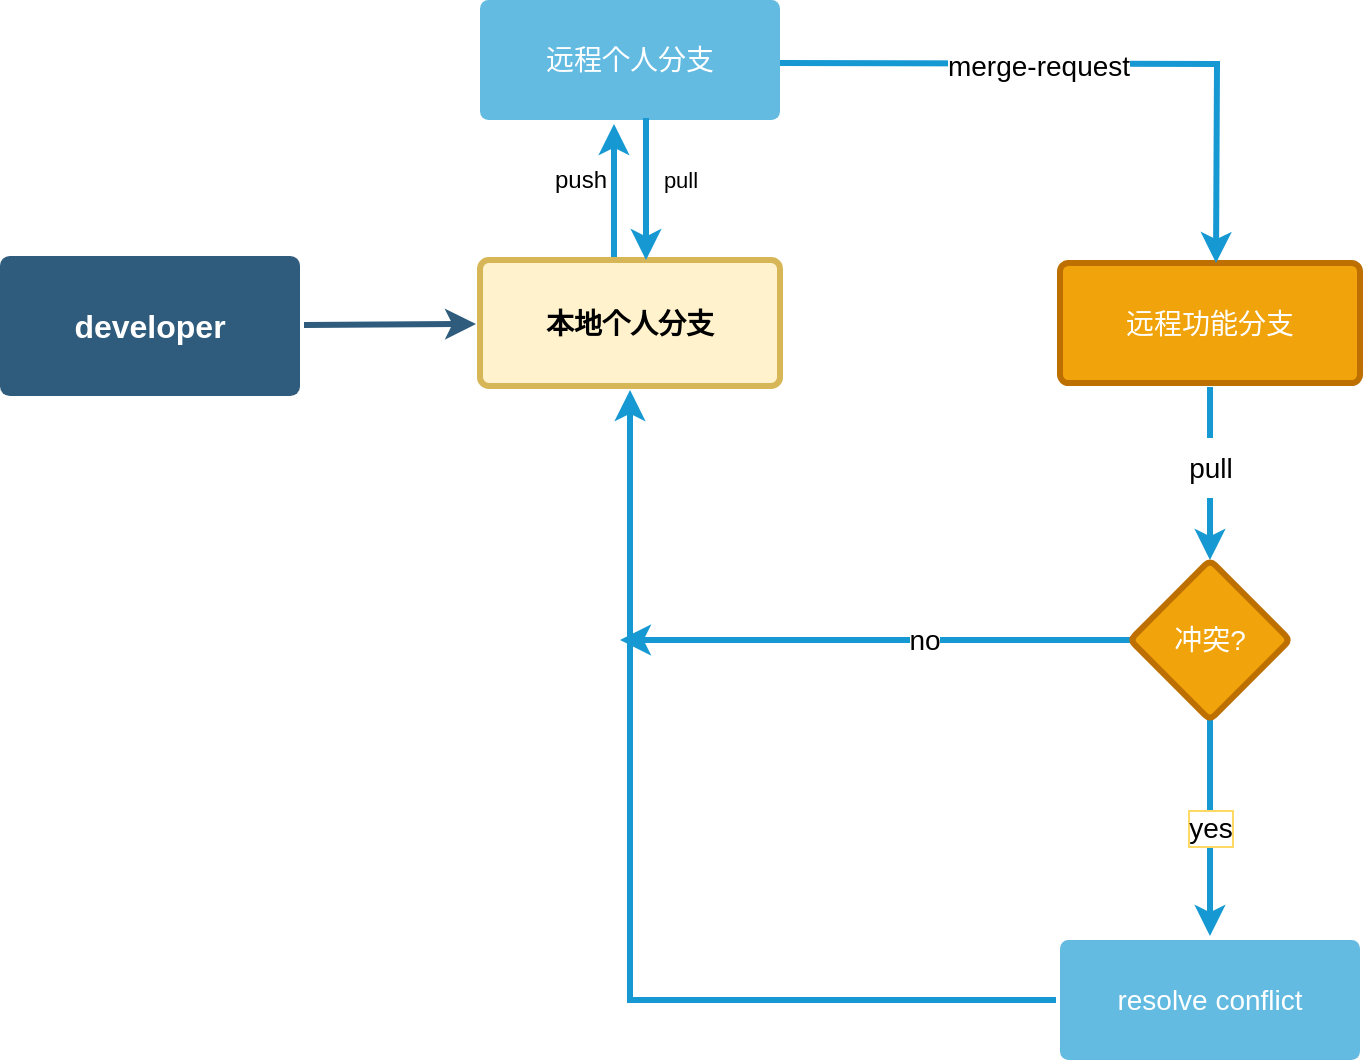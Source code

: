 <mxfile version="20.0.4" type="github">
  <diagram id="6a731a19-8d31-9384-78a2-239565b7b9f0" name="Page-1">
    <mxGraphModel dx="1422" dy="762" grid="1" gridSize="10" guides="1" tooltips="1" connect="1" arrows="1" fold="1" page="1" pageScale="1" pageWidth="1169" pageHeight="827" background="none" math="0" shadow="0">
      <root>
        <mxCell id="0" />
        <mxCell id="1" parent="0" />
        <mxCell id="1747" value="" style="edgeStyle=none;rounded=0;jumpStyle=none;html=1;shadow=0;labelBackgroundColor=none;startArrow=none;startFill=0;endArrow=classic;endFill=1;jettySize=auto;orthogonalLoop=1;strokeColor=#2F5B7C;strokeWidth=3;fontFamily=Helvetica;fontSize=16;fontColor=#23445D;spacing=5;" parent="1" source="1749" target="1760" edge="1">
          <mxGeometry relative="1" as="geometry" />
        </mxCell>
        <mxCell id="1749" value="developer" style="rounded=1;whiteSpace=wrap;html=1;shadow=0;labelBackgroundColor=none;strokeColor=none;strokeWidth=3;fillColor=#2F5B7C;fontFamily=Helvetica;fontSize=16;fontColor=#FFFFFF;align=center;fontStyle=1;spacing=5;arcSize=7;perimeterSpacing=2;" parent="1" vertex="1">
          <mxGeometry x="140" y="318" width="150" height="70" as="geometry" />
        </mxCell>
        <mxCell id="1758" value="" style="edgeStyle=none;rounded=0;jumpStyle=none;html=1;shadow=0;labelBackgroundColor=none;startArrow=none;startFill=0;endArrow=classic;endFill=1;jettySize=auto;orthogonalLoop=1;strokeColor=#1699D3;strokeWidth=3;fontFamily=Helvetica;fontSize=14;fontColor=#FFFFFF;spacing=5;entryX=0.448;entryY=1;entryDx=0;entryDy=0;exitX=0.448;exitY=0.015;exitDx=0;exitDy=0;entryPerimeter=0;exitPerimeter=0;" parent="1" source="1760" target="1762" edge="1">
          <mxGeometry relative="1" as="geometry">
            <mxPoint x="450" y="320" as="sourcePoint" />
            <mxPoint x="450" y="260" as="targetPoint" />
          </mxGeometry>
        </mxCell>
        <mxCell id="1760" value="本地个人分支" style="rounded=1;whiteSpace=wrap;html=1;shadow=0;labelBackgroundColor=none;strokeColor=#d6b656;strokeWidth=3;fillColor=#fff2cc;fontFamily=Helvetica;fontSize=14;align=center;spacing=5;fontStyle=1;arcSize=7;perimeterSpacing=2;" parent="1" vertex="1">
          <mxGeometry x="380" y="320" width="150" height="63" as="geometry" />
        </mxCell>
        <mxCell id="DgxcFz9JLEtHBifdvHop-1800" value="" style="edgeStyle=orthogonalEdgeStyle;rounded=0;orthogonalLoop=1;jettySize=auto;html=1;labelBorderColor=#FFD966;fontSize=14;fontColor=#000000;strokeColor=#1699D3;strokeWidth=3;startArrow=none;" edge="1" parent="1" source="DgxcFz9JLEtHBifdvHop-1801" target="DgxcFz9JLEtHBifdvHop-1799">
          <mxGeometry relative="1" as="geometry" />
        </mxCell>
        <mxCell id="1761" value="远程功能分支" style="rounded=1;whiteSpace=wrap;html=1;shadow=0;labelBackgroundColor=none;strokeColor=#BD7000;strokeWidth=3;fillColor=#f0a30a;fontFamily=Helvetica;fontSize=14;fontColor=#FFFFFF;align=center;spacing=5;arcSize=7;perimeterSpacing=2;" parent="1" vertex="1">
          <mxGeometry x="670" y="321.5" width="150" height="60" as="geometry" />
        </mxCell>
        <mxCell id="DgxcFz9JLEtHBifdvHop-1792" style="edgeStyle=orthogonalEdgeStyle;rounded=0;orthogonalLoop=1;jettySize=auto;html=1;labelBorderColor=#FFD966;fontSize=14;fontColor=#000000;strokeWidth=3;strokeColor=#1699D3;" edge="1" parent="1">
          <mxGeometry relative="1" as="geometry">
            <mxPoint x="748" y="321.5" as="targetPoint" />
            <mxPoint x="530" y="221.5" as="sourcePoint" />
          </mxGeometry>
        </mxCell>
        <mxCell id="DgxcFz9JLEtHBifdvHop-1793" value="merge-request" style="edgeLabel;html=1;align=center;verticalAlign=middle;resizable=0;points=[];fontSize=14;fontColor=#000000;" vertex="1" connectable="0" parent="DgxcFz9JLEtHBifdvHop-1792">
          <mxGeometry x="-0.189" y="-1" relative="1" as="geometry">
            <mxPoint as="offset" />
          </mxGeometry>
        </mxCell>
        <mxCell id="1762" value="远程个人分支" style="rounded=1;whiteSpace=wrap;html=1;shadow=0;labelBackgroundColor=none;strokeColor=none;strokeWidth=3;fillColor=#64bbe2;fontFamily=Helvetica;fontSize=14;fontColor=#FFFFFF;align=center;spacing=5;arcSize=7;perimeterSpacing=2;" parent="1" vertex="1">
          <mxGeometry x="380" y="190" width="150" height="60" as="geometry" />
        </mxCell>
        <mxCell id="DgxcFz9JLEtHBifdvHop-1782" value="" style="edgeStyle=none;rounded=0;jumpStyle=none;html=1;shadow=0;labelBackgroundColor=none;startArrow=none;startFill=0;endArrow=classic;endFill=1;jettySize=auto;orthogonalLoop=1;strokeColor=#1699D3;strokeWidth=3;fontFamily=Helvetica;fontSize=14;fontColor=#FFFFFF;spacing=5;entryX=0.552;entryY=0.03;entryDx=0;entryDy=0;entryPerimeter=0;exitX=0.552;exitY=0.953;exitDx=0;exitDy=0;exitPerimeter=0;verticalAlign=middle;" edge="1" parent="1" source="1762" target="1760">
          <mxGeometry relative="1" as="geometry">
            <mxPoint x="470" y="260" as="sourcePoint" />
            <mxPoint x="460" y="330" as="targetPoint" />
          </mxGeometry>
        </mxCell>
        <mxCell id="DgxcFz9JLEtHBifdvHop-1786" value="pull" style="edgeLabel;html=1;align=center;verticalAlign=middle;resizable=0;points=[];" vertex="1" connectable="0" parent="DgxcFz9JLEtHBifdvHop-1782">
          <mxGeometry x="0.417" y="2" relative="1" as="geometry">
            <mxPoint x="15" y="-20" as="offset" />
          </mxGeometry>
        </mxCell>
        <mxCell id="DgxcFz9JLEtHBifdvHop-1784" value="push" style="text;html=1;align=center;verticalAlign=middle;resizable=0;points=[];autosize=1;strokeColor=none;fillColor=none;" vertex="1" parent="1">
          <mxGeometry x="405" y="265" width="50" height="30" as="geometry" />
        </mxCell>
        <mxCell id="DgxcFz9JLEtHBifdvHop-1798" style="edgeStyle=orthogonalEdgeStyle;rounded=0;orthogonalLoop=1;jettySize=auto;html=1;entryX=0.5;entryY=1;entryDx=0;entryDy=0;labelBorderColor=#FFD966;fontSize=14;fontColor=#000000;strokeColor=#1699D3;strokeWidth=3;" edge="1" parent="1" source="DgxcFz9JLEtHBifdvHop-1795" target="1760">
          <mxGeometry relative="1" as="geometry" />
        </mxCell>
        <mxCell id="DgxcFz9JLEtHBifdvHop-1795" value="resolve&amp;nbsp;conflict" style="rounded=1;whiteSpace=wrap;html=1;shadow=0;labelBackgroundColor=none;strokeColor=none;strokeWidth=3;fillColor=#64bbe2;fontFamily=Helvetica;fontSize=14;fontColor=#FFFFFF;align=center;spacing=5;arcSize=7;perimeterSpacing=2;" vertex="1" parent="1">
          <mxGeometry x="670" y="660" width="150" height="60" as="geometry" />
        </mxCell>
        <mxCell id="DgxcFz9JLEtHBifdvHop-1803" value="yes" style="edgeStyle=orthogonalEdgeStyle;rounded=0;orthogonalLoop=1;jettySize=auto;html=1;labelBorderColor=#FFD966;fontSize=14;fontColor=#000000;strokeColor=#1699D3;strokeWidth=3;" edge="1" parent="1" source="DgxcFz9JLEtHBifdvHop-1799" target="DgxcFz9JLEtHBifdvHop-1795">
          <mxGeometry relative="1" as="geometry" />
        </mxCell>
        <mxCell id="DgxcFz9JLEtHBifdvHop-1807" style="edgeStyle=orthogonalEdgeStyle;rounded=0;orthogonalLoop=1;jettySize=auto;html=1;labelBorderColor=#FFD966;fontSize=14;fontColor=#000000;strokeColor=#1699D3;strokeWidth=3;" edge="1" parent="1" source="DgxcFz9JLEtHBifdvHop-1799">
          <mxGeometry relative="1" as="geometry">
            <mxPoint x="450" y="510" as="targetPoint" />
          </mxGeometry>
        </mxCell>
        <mxCell id="DgxcFz9JLEtHBifdvHop-1808" value="no" style="edgeLabel;html=1;align=center;verticalAlign=middle;resizable=0;points=[];fontSize=14;fontColor=#000000;" vertex="1" connectable="0" parent="DgxcFz9JLEtHBifdvHop-1807">
          <mxGeometry x="-0.192" relative="1" as="geometry">
            <mxPoint as="offset" />
          </mxGeometry>
        </mxCell>
        <mxCell id="DgxcFz9JLEtHBifdvHop-1799" value="冲突?" style="rhombus;whiteSpace=wrap;html=1;fontSize=14;fillColor=#f0a30a;strokeColor=#BD7000;fontColor=#FFFFFF;rounded=1;shadow=0;labelBackgroundColor=none;strokeWidth=3;spacing=5;arcSize=7;" vertex="1" parent="1">
          <mxGeometry x="705" y="470" width="80" height="80" as="geometry" />
        </mxCell>
        <mxCell id="DgxcFz9JLEtHBifdvHop-1801" value="pull" style="text;html=1;align=center;verticalAlign=middle;resizable=0;points=[];autosize=1;strokeColor=none;fillColor=none;fontSize=14;fontColor=#000000;" vertex="1" parent="1">
          <mxGeometry x="720" y="409" width="50" height="30" as="geometry" />
        </mxCell>
        <mxCell id="DgxcFz9JLEtHBifdvHop-1802" value="" style="edgeStyle=orthogonalEdgeStyle;rounded=0;orthogonalLoop=1;jettySize=auto;html=1;labelBorderColor=#FFD966;fontSize=14;fontColor=#000000;strokeColor=#1699D3;strokeWidth=3;endArrow=none;" edge="1" parent="1" source="1761" target="DgxcFz9JLEtHBifdvHop-1801">
          <mxGeometry relative="1" as="geometry">
            <mxPoint x="745" y="383.5" as="sourcePoint" />
            <mxPoint x="745" y="480" as="targetPoint" />
          </mxGeometry>
        </mxCell>
      </root>
    </mxGraphModel>
  </diagram>
</mxfile>
